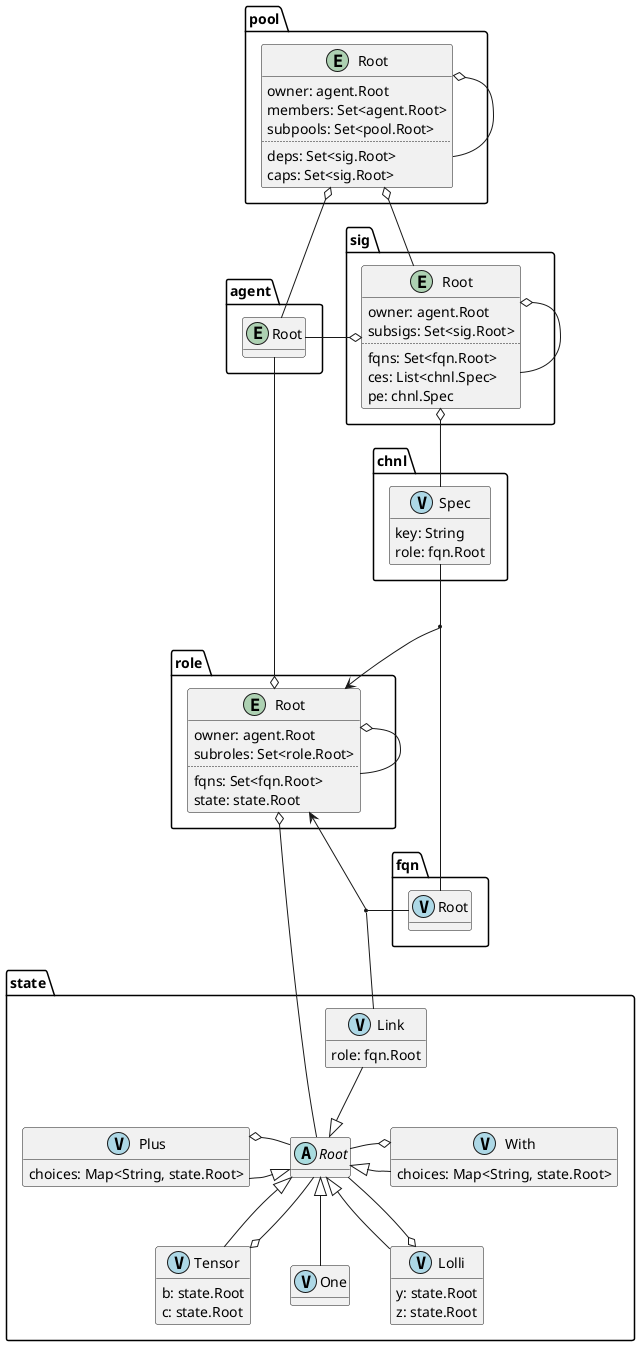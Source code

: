 @startuml er

skinparam nodesep 40
hide empty methods

package pool {
    entity Root {
        owner: agent.Root
        members: Set<agent.Root>
        subpools: Set<pool.Root>
        ..
        deps: Set<sig.Root>
        caps: Set<sig.Root>
    }
    
    Root o-- Root
}

package agent {
    entity Root
}

package sig as sig {
    entity Root {
        owner: agent.Root
        subsigs: Set<sig.Root>
        ..
        fqns: Set<fqn.Root>
        ces: List<chnl.Spec>
        pe: chnl.Spec
    }

    Root o-- Root
}

package chnl as chnl {
    entity Spec <<(V,lightblue)>> {
        key: String
        role: fqn.Root
    }
}

package role {
    entity role.Root {
        owner: agent.Root
        subroles: Set<role.Root>
        ..
        fqns: Set<fqn.Root>
        state: state.Root
    }

    Root o-- Root
}

package state {
    abstract class Root

    entity Link <<(V,lightblue)>> {
        role: fqn.Root
    }
    entity Plus <<(V,lightblue)>> {
        choices: Map<String, state.Root>
    }
    entity With <<(V,lightblue)>> {
        choices: Map<String, state.Root>
    }
    entity Tensor <<(V,lightblue)>> {
        b: state.Root
        c: state.Root
    }
    entity One <<(V,lightblue)>>
    entity Lolli <<(V,lightblue)>> {
        y: state.Root
        z: state.Root
    }

    Root <|-u- Link
    Root <|-d- One

    Root <|-l- Plus
    Root -l-o Plus
    Root <|-r- With
    Root -r-o With

    Root <|-d- Tensor
    Root -d-o Tensor
    Root <|-d- Lolli
    Root -d-o Lolli
}

package "fqn" as fqn1 {
    entity Root <<(V,lightblue)>>
}

pool.Root o-d- agent.Root
sig.Root o-l- agent.Root
role.Root o-u- agent.Root

pool.Root o-d- sig.Root
sig.Root o-d- chnl.Spec
role.Root o-d- state.Root

chnl.Spec -d-> role.Root
role.Root <-d- state.Link

(chnl.Spec, role.Root) -- fqn1.Root
(role.Root, state.Link) -- fqn1.Root
@enduml
